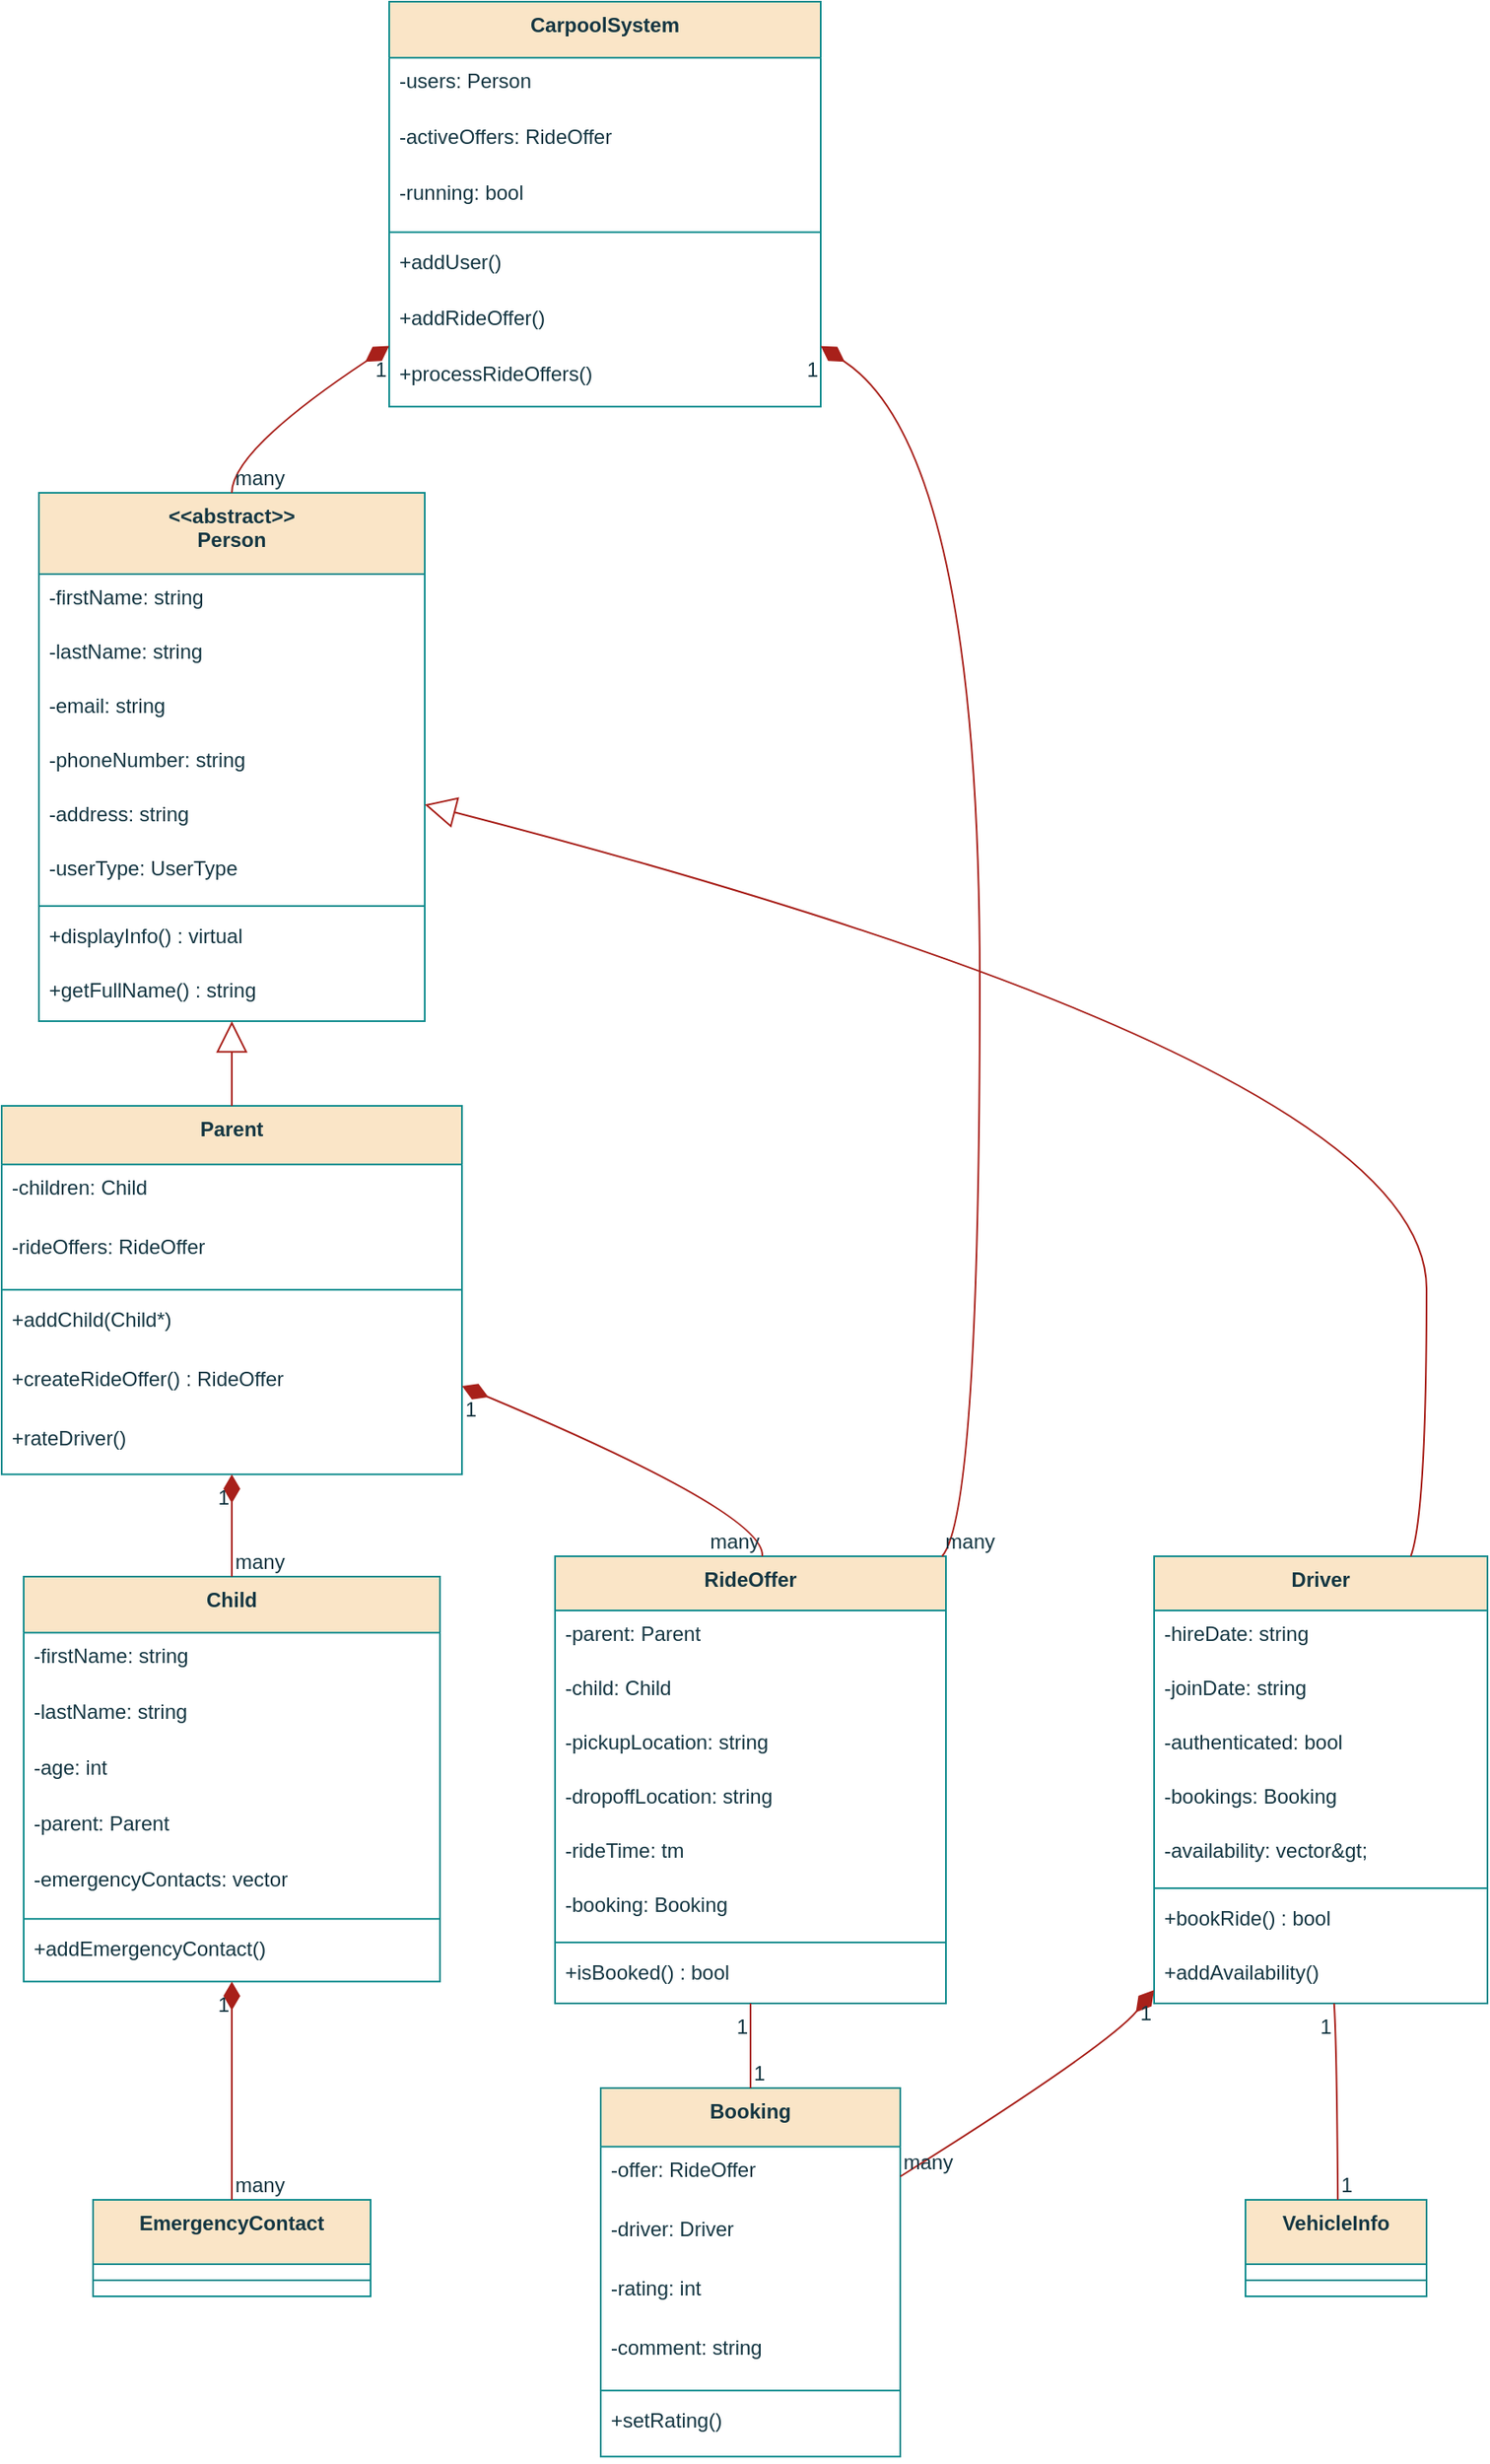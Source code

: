 <mxfile version="27.0.8">
  <diagram name="Page-1" id="-2Xaj1xezBf_usMO_pPn">
    <mxGraphModel dx="4168" dy="2432" grid="1" gridSize="10" guides="1" tooltips="1" connect="1" arrows="1" fold="1" page="1" pageScale="1" pageWidth="850" pageHeight="1100" math="0" shadow="0">
      <root>
        <mxCell id="0" />
        <mxCell id="1" parent="0" />
        <mxCell id="l49nfDTgq1CVATP30IWU-1" value="&lt;&lt;abstract&gt;&gt;&#xa;Person" style="swimlane;fontStyle=1;align=center;verticalAlign=top;childLayout=stackLayout;horizontal=1;startSize=48;horizontalStack=0;resizeParent=1;resizeParentMax=0;resizeLast=0;collapsible=0;marginBottom=0;labelBackgroundColor=none;fillColor=#FAE5C7;strokeColor=#0F8B8D;fontColor=#143642;" vertex="1" parent="1">
          <mxGeometry x="42" y="310" width="228" height="312" as="geometry" />
        </mxCell>
        <mxCell id="l49nfDTgq1CVATP30IWU-2" value="-firstName: string" style="text;strokeColor=none;fillColor=none;align=left;verticalAlign=top;spacingLeft=4;spacingRight=4;overflow=hidden;rotatable=0;points=[[0,0.5],[1,0.5]];portConstraint=eastwest;labelBackgroundColor=none;fontColor=#143642;" vertex="1" parent="l49nfDTgq1CVATP30IWU-1">
          <mxGeometry y="48" width="228" height="32" as="geometry" />
        </mxCell>
        <mxCell id="l49nfDTgq1CVATP30IWU-3" value="-lastName: string" style="text;strokeColor=none;fillColor=none;align=left;verticalAlign=top;spacingLeft=4;spacingRight=4;overflow=hidden;rotatable=0;points=[[0,0.5],[1,0.5]];portConstraint=eastwest;labelBackgroundColor=none;fontColor=#143642;" vertex="1" parent="l49nfDTgq1CVATP30IWU-1">
          <mxGeometry y="80" width="228" height="32" as="geometry" />
        </mxCell>
        <mxCell id="l49nfDTgq1CVATP30IWU-4" value="-email: string" style="text;strokeColor=none;fillColor=none;align=left;verticalAlign=top;spacingLeft=4;spacingRight=4;overflow=hidden;rotatable=0;points=[[0,0.5],[1,0.5]];portConstraint=eastwest;labelBackgroundColor=none;fontColor=#143642;" vertex="1" parent="l49nfDTgq1CVATP30IWU-1">
          <mxGeometry y="112" width="228" height="32" as="geometry" />
        </mxCell>
        <mxCell id="l49nfDTgq1CVATP30IWU-5" value="-phoneNumber: string" style="text;strokeColor=none;fillColor=none;align=left;verticalAlign=top;spacingLeft=4;spacingRight=4;overflow=hidden;rotatable=0;points=[[0,0.5],[1,0.5]];portConstraint=eastwest;labelBackgroundColor=none;fontColor=#143642;" vertex="1" parent="l49nfDTgq1CVATP30IWU-1">
          <mxGeometry y="144" width="228" height="32" as="geometry" />
        </mxCell>
        <mxCell id="l49nfDTgq1CVATP30IWU-6" value="-address: string" style="text;strokeColor=none;fillColor=none;align=left;verticalAlign=top;spacingLeft=4;spacingRight=4;overflow=hidden;rotatable=0;points=[[0,0.5],[1,0.5]];portConstraint=eastwest;labelBackgroundColor=none;fontColor=#143642;" vertex="1" parent="l49nfDTgq1CVATP30IWU-1">
          <mxGeometry y="176" width="228" height="32" as="geometry" />
        </mxCell>
        <mxCell id="l49nfDTgq1CVATP30IWU-7" value="-userType: UserType" style="text;strokeColor=none;fillColor=none;align=left;verticalAlign=top;spacingLeft=4;spacingRight=4;overflow=hidden;rotatable=0;points=[[0,0.5],[1,0.5]];portConstraint=eastwest;labelBackgroundColor=none;fontColor=#143642;" vertex="1" parent="l49nfDTgq1CVATP30IWU-1">
          <mxGeometry y="208" width="228" height="32" as="geometry" />
        </mxCell>
        <mxCell id="l49nfDTgq1CVATP30IWU-8" style="line;strokeWidth=1;fillColor=none;align=left;verticalAlign=middle;spacingTop=-1;spacingLeft=3;spacingRight=3;rotatable=0;labelPosition=right;points=[];portConstraint=eastwest;strokeColor=#0F8B8D;labelBackgroundColor=none;fontColor=#143642;" vertex="1" parent="l49nfDTgq1CVATP30IWU-1">
          <mxGeometry y="240" width="228" height="8" as="geometry" />
        </mxCell>
        <mxCell id="l49nfDTgq1CVATP30IWU-9" value="+displayInfo() : virtual" style="text;strokeColor=none;fillColor=none;align=left;verticalAlign=top;spacingLeft=4;spacingRight=4;overflow=hidden;rotatable=0;points=[[0,0.5],[1,0.5]];portConstraint=eastwest;labelBackgroundColor=none;fontColor=#143642;" vertex="1" parent="l49nfDTgq1CVATP30IWU-1">
          <mxGeometry y="248" width="228" height="32" as="geometry" />
        </mxCell>
        <mxCell id="l49nfDTgq1CVATP30IWU-10" value="+getFullName() : string" style="text;strokeColor=none;fillColor=none;align=left;verticalAlign=top;spacingLeft=4;spacingRight=4;overflow=hidden;rotatable=0;points=[[0,0.5],[1,0.5]];portConstraint=eastwest;labelBackgroundColor=none;fontColor=#143642;" vertex="1" parent="l49nfDTgq1CVATP30IWU-1">
          <mxGeometry y="280" width="228" height="32" as="geometry" />
        </mxCell>
        <mxCell id="l49nfDTgq1CVATP30IWU-11" value="Parent" style="swimlane;fontStyle=1;align=center;verticalAlign=top;childLayout=stackLayout;horizontal=1;startSize=34.667;horizontalStack=0;resizeParent=1;resizeParentMax=0;resizeLast=0;collapsible=0;marginBottom=0;labelBackgroundColor=none;fillColor=#FAE5C7;strokeColor=#0F8B8D;fontColor=#143642;" vertex="1" parent="1">
          <mxGeometry x="20" y="672" width="272" height="217.667" as="geometry" />
        </mxCell>
        <mxCell id="l49nfDTgq1CVATP30IWU-12" value="-children: Child" style="text;strokeColor=none;fillColor=none;align=left;verticalAlign=top;spacingLeft=4;spacingRight=4;overflow=hidden;rotatable=0;points=[[0,0.5],[1,0.5]];portConstraint=eastwest;labelBackgroundColor=none;fontColor=#143642;" vertex="1" parent="l49nfDTgq1CVATP30IWU-11">
          <mxGeometry y="34.667" width="272" height="35" as="geometry" />
        </mxCell>
        <mxCell id="l49nfDTgq1CVATP30IWU-13" value="-rideOffers: RideOffer" style="text;strokeColor=none;fillColor=none;align=left;verticalAlign=top;spacingLeft=4;spacingRight=4;overflow=hidden;rotatable=0;points=[[0,0.5],[1,0.5]];portConstraint=eastwest;labelBackgroundColor=none;fontColor=#143642;" vertex="1" parent="l49nfDTgq1CVATP30IWU-11">
          <mxGeometry y="69.667" width="272" height="35" as="geometry" />
        </mxCell>
        <mxCell id="l49nfDTgq1CVATP30IWU-14" style="line;strokeWidth=1;fillColor=none;align=left;verticalAlign=middle;spacingTop=-1;spacingLeft=3;spacingRight=3;rotatable=0;labelPosition=right;points=[];portConstraint=eastwest;strokeColor=#0F8B8D;labelBackgroundColor=none;fontColor=#143642;" vertex="1" parent="l49nfDTgq1CVATP30IWU-11">
          <mxGeometry y="104.667" width="272" height="8" as="geometry" />
        </mxCell>
        <mxCell id="l49nfDTgq1CVATP30IWU-15" value="+addChild(Child*)" style="text;strokeColor=none;fillColor=none;align=left;verticalAlign=top;spacingLeft=4;spacingRight=4;overflow=hidden;rotatable=0;points=[[0,0.5],[1,0.5]];portConstraint=eastwest;labelBackgroundColor=none;fontColor=#143642;" vertex="1" parent="l49nfDTgq1CVATP30IWU-11">
          <mxGeometry y="112.667" width="272" height="35" as="geometry" />
        </mxCell>
        <mxCell id="l49nfDTgq1CVATP30IWU-16" value="+createRideOffer() : RideOffer" style="text;strokeColor=none;fillColor=none;align=left;verticalAlign=top;spacingLeft=4;spacingRight=4;overflow=hidden;rotatable=0;points=[[0,0.5],[1,0.5]];portConstraint=eastwest;labelBackgroundColor=none;fontColor=#143642;" vertex="1" parent="l49nfDTgq1CVATP30IWU-11">
          <mxGeometry y="147.667" width="272" height="35" as="geometry" />
        </mxCell>
        <mxCell id="l49nfDTgq1CVATP30IWU-17" value="+rateDriver()" style="text;strokeColor=none;fillColor=none;align=left;verticalAlign=top;spacingLeft=4;spacingRight=4;overflow=hidden;rotatable=0;points=[[0,0.5],[1,0.5]];portConstraint=eastwest;labelBackgroundColor=none;fontColor=#143642;" vertex="1" parent="l49nfDTgq1CVATP30IWU-11">
          <mxGeometry y="182.667" width="272" height="35" as="geometry" />
        </mxCell>
        <mxCell id="l49nfDTgq1CVATP30IWU-18" value="Driver" style="swimlane;fontStyle=1;align=center;verticalAlign=top;childLayout=stackLayout;horizontal=1;startSize=32;horizontalStack=0;resizeParent=1;resizeParentMax=0;resizeLast=0;collapsible=0;marginBottom=0;labelBackgroundColor=none;fillColor=#FAE5C7;strokeColor=#0F8B8D;fontColor=#143642;" vertex="1" parent="1">
          <mxGeometry x="701" y="938" width="197" height="264" as="geometry" />
        </mxCell>
        <mxCell id="l49nfDTgq1CVATP30IWU-19" value="-hireDate: string" style="text;strokeColor=none;fillColor=none;align=left;verticalAlign=top;spacingLeft=4;spacingRight=4;overflow=hidden;rotatable=0;points=[[0,0.5],[1,0.5]];portConstraint=eastwest;labelBackgroundColor=none;fontColor=#143642;" vertex="1" parent="l49nfDTgq1CVATP30IWU-18">
          <mxGeometry y="32" width="197" height="32" as="geometry" />
        </mxCell>
        <mxCell id="l49nfDTgq1CVATP30IWU-20" value="-joinDate: string" style="text;strokeColor=none;fillColor=none;align=left;verticalAlign=top;spacingLeft=4;spacingRight=4;overflow=hidden;rotatable=0;points=[[0,0.5],[1,0.5]];portConstraint=eastwest;labelBackgroundColor=none;fontColor=#143642;" vertex="1" parent="l49nfDTgq1CVATP30IWU-18">
          <mxGeometry y="64" width="197" height="32" as="geometry" />
        </mxCell>
        <mxCell id="l49nfDTgq1CVATP30IWU-21" value="-authenticated: bool" style="text;strokeColor=none;fillColor=none;align=left;verticalAlign=top;spacingLeft=4;spacingRight=4;overflow=hidden;rotatable=0;points=[[0,0.5],[1,0.5]];portConstraint=eastwest;labelBackgroundColor=none;fontColor=#143642;" vertex="1" parent="l49nfDTgq1CVATP30IWU-18">
          <mxGeometry y="96" width="197" height="32" as="geometry" />
        </mxCell>
        <mxCell id="l49nfDTgq1CVATP30IWU-22" value="-bookings: Booking" style="text;strokeColor=none;fillColor=none;align=left;verticalAlign=top;spacingLeft=4;spacingRight=4;overflow=hidden;rotatable=0;points=[[0,0.5],[1,0.5]];portConstraint=eastwest;labelBackgroundColor=none;fontColor=#143642;" vertex="1" parent="l49nfDTgq1CVATP30IWU-18">
          <mxGeometry y="128" width="197" height="32" as="geometry" />
        </mxCell>
        <mxCell id="l49nfDTgq1CVATP30IWU-23" value="-availability: vector&amp;gt;" style="text;strokeColor=none;fillColor=none;align=left;verticalAlign=top;spacingLeft=4;spacingRight=4;overflow=hidden;rotatable=0;points=[[0,0.5],[1,0.5]];portConstraint=eastwest;labelBackgroundColor=none;fontColor=#143642;" vertex="1" parent="l49nfDTgq1CVATP30IWU-18">
          <mxGeometry y="160" width="197" height="32" as="geometry" />
        </mxCell>
        <mxCell id="l49nfDTgq1CVATP30IWU-24" style="line;strokeWidth=1;fillColor=none;align=left;verticalAlign=middle;spacingTop=-1;spacingLeft=3;spacingRight=3;rotatable=0;labelPosition=right;points=[];portConstraint=eastwest;strokeColor=#0F8B8D;labelBackgroundColor=none;fontColor=#143642;" vertex="1" parent="l49nfDTgq1CVATP30IWU-18">
          <mxGeometry y="192" width="197" height="8" as="geometry" />
        </mxCell>
        <mxCell id="l49nfDTgq1CVATP30IWU-25" value="+bookRide() : bool" style="text;strokeColor=none;fillColor=none;align=left;verticalAlign=top;spacingLeft=4;spacingRight=4;overflow=hidden;rotatable=0;points=[[0,0.5],[1,0.5]];portConstraint=eastwest;labelBackgroundColor=none;fontColor=#143642;" vertex="1" parent="l49nfDTgq1CVATP30IWU-18">
          <mxGeometry y="200" width="197" height="32" as="geometry" />
        </mxCell>
        <mxCell id="l49nfDTgq1CVATP30IWU-26" value="+addAvailability()" style="text;strokeColor=none;fillColor=none;align=left;verticalAlign=top;spacingLeft=4;spacingRight=4;overflow=hidden;rotatable=0;points=[[0,0.5],[1,0.5]];portConstraint=eastwest;labelBackgroundColor=none;fontColor=#143642;" vertex="1" parent="l49nfDTgq1CVATP30IWU-18">
          <mxGeometry y="232" width="197" height="32" as="geometry" />
        </mxCell>
        <mxCell id="l49nfDTgq1CVATP30IWU-27" value="Child" style="swimlane;fontStyle=1;align=center;verticalAlign=top;childLayout=stackLayout;horizontal=1;startSize=33.143;horizontalStack=0;resizeParent=1;resizeParentMax=0;resizeLast=0;collapsible=0;marginBottom=0;labelBackgroundColor=none;fillColor=#FAE5C7;strokeColor=#0F8B8D;fontColor=#143642;" vertex="1" parent="1">
          <mxGeometry x="33" y="950" width="246" height="239.143" as="geometry" />
        </mxCell>
        <mxCell id="l49nfDTgq1CVATP30IWU-28" value="-firstName: string" style="text;strokeColor=none;fillColor=none;align=left;verticalAlign=top;spacingLeft=4;spacingRight=4;overflow=hidden;rotatable=0;points=[[0,0.5],[1,0.5]];portConstraint=eastwest;labelBackgroundColor=none;fontColor=#143642;" vertex="1" parent="l49nfDTgq1CVATP30IWU-27">
          <mxGeometry y="33.143" width="246" height="33" as="geometry" />
        </mxCell>
        <mxCell id="l49nfDTgq1CVATP30IWU-29" value="-lastName: string" style="text;strokeColor=none;fillColor=none;align=left;verticalAlign=top;spacingLeft=4;spacingRight=4;overflow=hidden;rotatable=0;points=[[0,0.5],[1,0.5]];portConstraint=eastwest;labelBackgroundColor=none;fontColor=#143642;" vertex="1" parent="l49nfDTgq1CVATP30IWU-27">
          <mxGeometry y="66.143" width="246" height="33" as="geometry" />
        </mxCell>
        <mxCell id="l49nfDTgq1CVATP30IWU-30" value="-age: int" style="text;strokeColor=none;fillColor=none;align=left;verticalAlign=top;spacingLeft=4;spacingRight=4;overflow=hidden;rotatable=0;points=[[0,0.5],[1,0.5]];portConstraint=eastwest;labelBackgroundColor=none;fontColor=#143642;" vertex="1" parent="l49nfDTgq1CVATP30IWU-27">
          <mxGeometry y="99.143" width="246" height="33" as="geometry" />
        </mxCell>
        <mxCell id="l49nfDTgq1CVATP30IWU-31" value="-parent: Parent" style="text;strokeColor=none;fillColor=none;align=left;verticalAlign=top;spacingLeft=4;spacingRight=4;overflow=hidden;rotatable=0;points=[[0,0.5],[1,0.5]];portConstraint=eastwest;labelBackgroundColor=none;fontColor=#143642;" vertex="1" parent="l49nfDTgq1CVATP30IWU-27">
          <mxGeometry y="132.143" width="246" height="33" as="geometry" />
        </mxCell>
        <mxCell id="l49nfDTgq1CVATP30IWU-32" value="-emergencyContacts: vector" style="text;strokeColor=none;fillColor=none;align=left;verticalAlign=top;spacingLeft=4;spacingRight=4;overflow=hidden;rotatable=0;points=[[0,0.5],[1,0.5]];portConstraint=eastwest;labelBackgroundColor=none;fontColor=#143642;" vertex="1" parent="l49nfDTgq1CVATP30IWU-27">
          <mxGeometry y="165.143" width="246" height="33" as="geometry" />
        </mxCell>
        <mxCell id="l49nfDTgq1CVATP30IWU-33" style="line;strokeWidth=1;fillColor=none;align=left;verticalAlign=middle;spacingTop=-1;spacingLeft=3;spacingRight=3;rotatable=0;labelPosition=right;points=[];portConstraint=eastwest;strokeColor=#0F8B8D;labelBackgroundColor=none;fontColor=#143642;" vertex="1" parent="l49nfDTgq1CVATP30IWU-27">
          <mxGeometry y="198.143" width="246" height="8" as="geometry" />
        </mxCell>
        <mxCell id="l49nfDTgq1CVATP30IWU-34" value="+addEmergencyContact()" style="text;strokeColor=none;fillColor=none;align=left;verticalAlign=top;spacingLeft=4;spacingRight=4;overflow=hidden;rotatable=0;points=[[0,0.5],[1,0.5]];portConstraint=eastwest;labelBackgroundColor=none;fontColor=#143642;" vertex="1" parent="l49nfDTgq1CVATP30IWU-27">
          <mxGeometry y="206.143" width="246" height="33" as="geometry" />
        </mxCell>
        <mxCell id="l49nfDTgq1CVATP30IWU-35" value="RideOffer" style="swimlane;fontStyle=1;align=center;verticalAlign=top;childLayout=stackLayout;horizontal=1;startSize=32;horizontalStack=0;resizeParent=1;resizeParentMax=0;resizeLast=0;collapsible=0;marginBottom=0;labelBackgroundColor=none;fillColor=#FAE5C7;strokeColor=#0F8B8D;fontColor=#143642;" vertex="1" parent="1">
          <mxGeometry x="347" y="938" width="231" height="264" as="geometry" />
        </mxCell>
        <mxCell id="l49nfDTgq1CVATP30IWU-36" value="-parent: Parent" style="text;strokeColor=none;fillColor=none;align=left;verticalAlign=top;spacingLeft=4;spacingRight=4;overflow=hidden;rotatable=0;points=[[0,0.5],[1,0.5]];portConstraint=eastwest;labelBackgroundColor=none;fontColor=#143642;" vertex="1" parent="l49nfDTgq1CVATP30IWU-35">
          <mxGeometry y="32" width="231" height="32" as="geometry" />
        </mxCell>
        <mxCell id="l49nfDTgq1CVATP30IWU-37" value="-child: Child" style="text;strokeColor=none;fillColor=none;align=left;verticalAlign=top;spacingLeft=4;spacingRight=4;overflow=hidden;rotatable=0;points=[[0,0.5],[1,0.5]];portConstraint=eastwest;labelBackgroundColor=none;fontColor=#143642;" vertex="1" parent="l49nfDTgq1CVATP30IWU-35">
          <mxGeometry y="64" width="231" height="32" as="geometry" />
        </mxCell>
        <mxCell id="l49nfDTgq1CVATP30IWU-38" value="-pickupLocation: string" style="text;strokeColor=none;fillColor=none;align=left;verticalAlign=top;spacingLeft=4;spacingRight=4;overflow=hidden;rotatable=0;points=[[0,0.5],[1,0.5]];portConstraint=eastwest;labelBackgroundColor=none;fontColor=#143642;" vertex="1" parent="l49nfDTgq1CVATP30IWU-35">
          <mxGeometry y="96" width="231" height="32" as="geometry" />
        </mxCell>
        <mxCell id="l49nfDTgq1CVATP30IWU-39" value="-dropoffLocation: string" style="text;strokeColor=none;fillColor=none;align=left;verticalAlign=top;spacingLeft=4;spacingRight=4;overflow=hidden;rotatable=0;points=[[0,0.5],[1,0.5]];portConstraint=eastwest;labelBackgroundColor=none;fontColor=#143642;" vertex="1" parent="l49nfDTgq1CVATP30IWU-35">
          <mxGeometry y="128" width="231" height="32" as="geometry" />
        </mxCell>
        <mxCell id="l49nfDTgq1CVATP30IWU-40" value="-rideTime: tm" style="text;strokeColor=none;fillColor=none;align=left;verticalAlign=top;spacingLeft=4;spacingRight=4;overflow=hidden;rotatable=0;points=[[0,0.5],[1,0.5]];portConstraint=eastwest;labelBackgroundColor=none;fontColor=#143642;" vertex="1" parent="l49nfDTgq1CVATP30IWU-35">
          <mxGeometry y="160" width="231" height="32" as="geometry" />
        </mxCell>
        <mxCell id="l49nfDTgq1CVATP30IWU-41" value="-booking: Booking" style="text;strokeColor=none;fillColor=none;align=left;verticalAlign=top;spacingLeft=4;spacingRight=4;overflow=hidden;rotatable=0;points=[[0,0.5],[1,0.5]];portConstraint=eastwest;labelBackgroundColor=none;fontColor=#143642;" vertex="1" parent="l49nfDTgq1CVATP30IWU-35">
          <mxGeometry y="192" width="231" height="32" as="geometry" />
        </mxCell>
        <mxCell id="l49nfDTgq1CVATP30IWU-42" style="line;strokeWidth=1;fillColor=none;align=left;verticalAlign=middle;spacingTop=-1;spacingLeft=3;spacingRight=3;rotatable=0;labelPosition=right;points=[];portConstraint=eastwest;strokeColor=#0F8B8D;labelBackgroundColor=none;fontColor=#143642;" vertex="1" parent="l49nfDTgq1CVATP30IWU-35">
          <mxGeometry y="224" width="231" height="8" as="geometry" />
        </mxCell>
        <mxCell id="l49nfDTgq1CVATP30IWU-43" value="+isBooked() : bool" style="text;strokeColor=none;fillColor=none;align=left;verticalAlign=top;spacingLeft=4;spacingRight=4;overflow=hidden;rotatable=0;points=[[0,0.5],[1,0.5]];portConstraint=eastwest;labelBackgroundColor=none;fontColor=#143642;" vertex="1" parent="l49nfDTgq1CVATP30IWU-35">
          <mxGeometry y="232" width="231" height="32" as="geometry" />
        </mxCell>
        <mxCell id="l49nfDTgq1CVATP30IWU-44" value="Booking" style="swimlane;fontStyle=1;align=center;verticalAlign=top;childLayout=stackLayout;horizontal=1;startSize=34.667;horizontalStack=0;resizeParent=1;resizeParentMax=0;resizeLast=0;collapsible=0;marginBottom=0;labelBackgroundColor=none;fillColor=#FAE5C7;strokeColor=#0F8B8D;fontColor=#143642;" vertex="1" parent="1">
          <mxGeometry x="374" y="1252" width="177" height="217.667" as="geometry" />
        </mxCell>
        <mxCell id="l49nfDTgq1CVATP30IWU-45" value="-offer: RideOffer" style="text;strokeColor=none;fillColor=none;align=left;verticalAlign=top;spacingLeft=4;spacingRight=4;overflow=hidden;rotatable=0;points=[[0,0.5],[1,0.5]];portConstraint=eastwest;labelBackgroundColor=none;fontColor=#143642;" vertex="1" parent="l49nfDTgq1CVATP30IWU-44">
          <mxGeometry y="34.667" width="177" height="35" as="geometry" />
        </mxCell>
        <mxCell id="l49nfDTgq1CVATP30IWU-46" value="-driver: Driver" style="text;strokeColor=none;fillColor=none;align=left;verticalAlign=top;spacingLeft=4;spacingRight=4;overflow=hidden;rotatable=0;points=[[0,0.5],[1,0.5]];portConstraint=eastwest;labelBackgroundColor=none;fontColor=#143642;" vertex="1" parent="l49nfDTgq1CVATP30IWU-44">
          <mxGeometry y="69.667" width="177" height="35" as="geometry" />
        </mxCell>
        <mxCell id="l49nfDTgq1CVATP30IWU-47" value="-rating: int" style="text;strokeColor=none;fillColor=none;align=left;verticalAlign=top;spacingLeft=4;spacingRight=4;overflow=hidden;rotatable=0;points=[[0,0.5],[1,0.5]];portConstraint=eastwest;labelBackgroundColor=none;fontColor=#143642;" vertex="1" parent="l49nfDTgq1CVATP30IWU-44">
          <mxGeometry y="104.667" width="177" height="35" as="geometry" />
        </mxCell>
        <mxCell id="l49nfDTgq1CVATP30IWU-48" value="-comment: string" style="text;strokeColor=none;fillColor=none;align=left;verticalAlign=top;spacingLeft=4;spacingRight=4;overflow=hidden;rotatable=0;points=[[0,0.5],[1,0.5]];portConstraint=eastwest;labelBackgroundColor=none;fontColor=#143642;" vertex="1" parent="l49nfDTgq1CVATP30IWU-44">
          <mxGeometry y="139.667" width="177" height="35" as="geometry" />
        </mxCell>
        <mxCell id="l49nfDTgq1CVATP30IWU-49" style="line;strokeWidth=1;fillColor=none;align=left;verticalAlign=middle;spacingTop=-1;spacingLeft=3;spacingRight=3;rotatable=0;labelPosition=right;points=[];portConstraint=eastwest;strokeColor=#0F8B8D;labelBackgroundColor=none;fontColor=#143642;" vertex="1" parent="l49nfDTgq1CVATP30IWU-44">
          <mxGeometry y="174.667" width="177" height="8" as="geometry" />
        </mxCell>
        <mxCell id="l49nfDTgq1CVATP30IWU-50" value="+setRating()" style="text;strokeColor=none;fillColor=none;align=left;verticalAlign=top;spacingLeft=4;spacingRight=4;overflow=hidden;rotatable=0;points=[[0,0.5],[1,0.5]];portConstraint=eastwest;labelBackgroundColor=none;fontColor=#143642;" vertex="1" parent="l49nfDTgq1CVATP30IWU-44">
          <mxGeometry y="182.667" width="177" height="35" as="geometry" />
        </mxCell>
        <mxCell id="l49nfDTgq1CVATP30IWU-51" value="CarpoolSystem" style="swimlane;fontStyle=1;align=center;verticalAlign=top;childLayout=stackLayout;horizontal=1;startSize=33.143;horizontalStack=0;resizeParent=1;resizeParentMax=0;resizeLast=0;collapsible=0;marginBottom=0;labelBackgroundColor=none;fillColor=#FAE5C7;strokeColor=#0F8B8D;fontColor=#143642;" vertex="1" parent="1">
          <mxGeometry x="249" y="20" width="255" height="239.143" as="geometry" />
        </mxCell>
        <mxCell id="l49nfDTgq1CVATP30IWU-52" value="-users: Person" style="text;strokeColor=none;fillColor=none;align=left;verticalAlign=top;spacingLeft=4;spacingRight=4;overflow=hidden;rotatable=0;points=[[0,0.5],[1,0.5]];portConstraint=eastwest;labelBackgroundColor=none;fontColor=#143642;" vertex="1" parent="l49nfDTgq1CVATP30IWU-51">
          <mxGeometry y="33.143" width="255" height="33" as="geometry" />
        </mxCell>
        <mxCell id="l49nfDTgq1CVATP30IWU-53" value="-activeOffers: RideOffer" style="text;strokeColor=none;fillColor=none;align=left;verticalAlign=top;spacingLeft=4;spacingRight=4;overflow=hidden;rotatable=0;points=[[0,0.5],[1,0.5]];portConstraint=eastwest;labelBackgroundColor=none;fontColor=#143642;" vertex="1" parent="l49nfDTgq1CVATP30IWU-51">
          <mxGeometry y="66.143" width="255" height="33" as="geometry" />
        </mxCell>
        <mxCell id="l49nfDTgq1CVATP30IWU-54" value="-running: bool" style="text;strokeColor=none;fillColor=none;align=left;verticalAlign=top;spacingLeft=4;spacingRight=4;overflow=hidden;rotatable=0;points=[[0,0.5],[1,0.5]];portConstraint=eastwest;labelBackgroundColor=none;fontColor=#143642;" vertex="1" parent="l49nfDTgq1CVATP30IWU-51">
          <mxGeometry y="99.143" width="255" height="33" as="geometry" />
        </mxCell>
        <mxCell id="l49nfDTgq1CVATP30IWU-55" style="line;strokeWidth=1;fillColor=none;align=left;verticalAlign=middle;spacingTop=-1;spacingLeft=3;spacingRight=3;rotatable=0;labelPosition=right;points=[];portConstraint=eastwest;strokeColor=#0F8B8D;labelBackgroundColor=none;fontColor=#143642;" vertex="1" parent="l49nfDTgq1CVATP30IWU-51">
          <mxGeometry y="132.143" width="255" height="8" as="geometry" />
        </mxCell>
        <mxCell id="l49nfDTgq1CVATP30IWU-56" value="+addUser()" style="text;strokeColor=none;fillColor=none;align=left;verticalAlign=top;spacingLeft=4;spacingRight=4;overflow=hidden;rotatable=0;points=[[0,0.5],[1,0.5]];portConstraint=eastwest;labelBackgroundColor=none;fontColor=#143642;" vertex="1" parent="l49nfDTgq1CVATP30IWU-51">
          <mxGeometry y="140.143" width="255" height="33" as="geometry" />
        </mxCell>
        <mxCell id="l49nfDTgq1CVATP30IWU-57" value="+addRideOffer()" style="text;strokeColor=none;fillColor=none;align=left;verticalAlign=top;spacingLeft=4;spacingRight=4;overflow=hidden;rotatable=0;points=[[0,0.5],[1,0.5]];portConstraint=eastwest;labelBackgroundColor=none;fontColor=#143642;" vertex="1" parent="l49nfDTgq1CVATP30IWU-51">
          <mxGeometry y="173.143" width="255" height="33" as="geometry" />
        </mxCell>
        <mxCell id="l49nfDTgq1CVATP30IWU-58" value="+processRideOffers()" style="text;strokeColor=none;fillColor=none;align=left;verticalAlign=top;spacingLeft=4;spacingRight=4;overflow=hidden;rotatable=0;points=[[0,0.5],[1,0.5]];portConstraint=eastwest;labelBackgroundColor=none;fontColor=#143642;" vertex="1" parent="l49nfDTgq1CVATP30IWU-51">
          <mxGeometry y="206.143" width="255" height="33" as="geometry" />
        </mxCell>
        <mxCell id="l49nfDTgq1CVATP30IWU-59" value="VehicleInfo" style="swimlane;fontStyle=1;align=center;verticalAlign=top;childLayout=stackLayout;horizontal=1;startSize=38;horizontalStack=0;resizeParent=1;resizeParentMax=0;resizeLast=0;collapsible=0;marginBottom=0;labelBackgroundColor=none;fillColor=#FAE5C7;strokeColor=#0F8B8D;fontColor=#143642;" vertex="1" parent="1">
          <mxGeometry x="755" y="1318" width="107" height="57" as="geometry" />
        </mxCell>
        <mxCell id="l49nfDTgq1CVATP30IWU-60" style="line;strokeWidth=1;fillColor=none;align=left;verticalAlign=middle;spacingTop=-1;spacingLeft=3;spacingRight=3;rotatable=0;labelPosition=right;points=[];portConstraint=eastwest;strokeColor=#0F8B8D;labelBackgroundColor=none;fontColor=#143642;" vertex="1" parent="l49nfDTgq1CVATP30IWU-59">
          <mxGeometry y="38" width="107" height="19" as="geometry" />
        </mxCell>
        <mxCell id="l49nfDTgq1CVATP30IWU-61" value="EmergencyContact" style="swimlane;fontStyle=1;align=center;verticalAlign=top;childLayout=stackLayout;horizontal=1;startSize=38;horizontalStack=0;resizeParent=1;resizeParentMax=0;resizeLast=0;collapsible=0;marginBottom=0;labelBackgroundColor=none;fillColor=#FAE5C7;strokeColor=#0F8B8D;fontColor=#143642;" vertex="1" parent="1">
          <mxGeometry x="74" y="1318" width="164" height="57" as="geometry" />
        </mxCell>
        <mxCell id="l49nfDTgq1CVATP30IWU-62" style="line;strokeWidth=1;fillColor=none;align=left;verticalAlign=middle;spacingTop=-1;spacingLeft=3;spacingRight=3;rotatable=0;labelPosition=right;points=[];portConstraint=eastwest;strokeColor=#0F8B8D;labelBackgroundColor=none;fontColor=#143642;" vertex="1" parent="l49nfDTgq1CVATP30IWU-61">
          <mxGeometry y="38" width="164" height="19" as="geometry" />
        </mxCell>
        <mxCell id="l49nfDTgq1CVATP30IWU-67" value="" style="curved=1;startArrow=block;startSize=16;startFill=0;endArrow=none;exitX=0.5;exitY=1;entryX=0.5;entryY=0;rounded=0;labelBackgroundColor=none;strokeColor=#A8201A;fontColor=default;" edge="1" parent="1" source="l49nfDTgq1CVATP30IWU-1" target="l49nfDTgq1CVATP30IWU-11">
          <mxGeometry relative="1" as="geometry">
            <Array as="points" />
          </mxGeometry>
        </mxCell>
        <mxCell id="l49nfDTgq1CVATP30IWU-68" value="" style="curved=1;startArrow=block;startSize=16;startFill=0;endArrow=none;exitX=1;exitY=0.59;entryX=0.77;entryY=0;rounded=0;labelBackgroundColor=none;strokeColor=#A8201A;fontColor=default;" edge="1" parent="1" source="l49nfDTgq1CVATP30IWU-1" target="l49nfDTgq1CVATP30IWU-18">
          <mxGeometry relative="1" as="geometry">
            <Array as="points">
              <mxPoint x="862" y="647" />
              <mxPoint x="862" y="913" />
            </Array>
          </mxGeometry>
        </mxCell>
        <mxCell id="l49nfDTgq1CVATP30IWU-69" value="" style="curved=1;startArrow=diamondThin;startSize=14;startFill=1;endArrow=none;exitX=0.5;exitY=1;entryX=0.5;entryY=0;rounded=0;labelBackgroundColor=none;strokeColor=#A8201A;fontColor=default;" edge="1" parent="1" source="l49nfDTgq1CVATP30IWU-11" target="l49nfDTgq1CVATP30IWU-27">
          <mxGeometry relative="1" as="geometry">
            <Array as="points">
              <mxPoint x="156" y="913" />
            </Array>
          </mxGeometry>
        </mxCell>
        <mxCell id="l49nfDTgq1CVATP30IWU-70" value="1" style="edgeLabel;resizable=0;labelBackgroundColor=none;fontSize=12;align=right;verticalAlign=top;fontColor=#143642;" vertex="1" parent="l49nfDTgq1CVATP30IWU-69">
          <mxGeometry x="-1" relative="1" as="geometry" />
        </mxCell>
        <mxCell id="l49nfDTgq1CVATP30IWU-71" value="many" style="edgeLabel;resizable=0;labelBackgroundColor=none;fontSize=12;align=left;verticalAlign=bottom;fontColor=#143642;" vertex="1" parent="l49nfDTgq1CVATP30IWU-69">
          <mxGeometry x="1" relative="1" as="geometry" />
        </mxCell>
        <mxCell id="l49nfDTgq1CVATP30IWU-72" value="" style="curved=1;startArrow=diamondThin;startSize=14;startFill=1;endArrow=none;exitX=1;exitY=0.76;entryX=0.53;entryY=0;rounded=0;labelBackgroundColor=none;strokeColor=#A8201A;fontColor=default;" edge="1" parent="1" source="l49nfDTgq1CVATP30IWU-11" target="l49nfDTgq1CVATP30IWU-35">
          <mxGeometry relative="1" as="geometry">
            <Array as="points">
              <mxPoint x="472" y="913" />
            </Array>
          </mxGeometry>
        </mxCell>
        <mxCell id="l49nfDTgq1CVATP30IWU-73" value="1" style="edgeLabel;resizable=0;labelBackgroundColor=none;fontSize=12;align=left;verticalAlign=top;fontColor=#143642;" vertex="1" parent="l49nfDTgq1CVATP30IWU-72">
          <mxGeometry x="-1" relative="1" as="geometry" />
        </mxCell>
        <mxCell id="l49nfDTgq1CVATP30IWU-74" value="many" style="edgeLabel;resizable=0;labelBackgroundColor=none;fontSize=12;align=right;verticalAlign=bottom;fontColor=#143642;" vertex="1" parent="l49nfDTgq1CVATP30IWU-72">
          <mxGeometry x="1" relative="1" as="geometry" />
        </mxCell>
        <mxCell id="l49nfDTgq1CVATP30IWU-75" value="" style="curved=1;startArrow=none;endArrow=none;exitX=0.5;exitY=1;entryX=0.5;entryY=0;rounded=0;labelBackgroundColor=none;strokeColor=#A8201A;fontColor=default;" edge="1" parent="1" source="l49nfDTgq1CVATP30IWU-35" target="l49nfDTgq1CVATP30IWU-44">
          <mxGeometry relative="1" as="geometry">
            <Array as="points" />
          </mxGeometry>
        </mxCell>
        <mxCell id="l49nfDTgq1CVATP30IWU-76" value="1" style="edgeLabel;resizable=0;labelBackgroundColor=none;fontSize=12;align=right;verticalAlign=top;fontColor=#143642;" vertex="1" parent="l49nfDTgq1CVATP30IWU-75">
          <mxGeometry x="-1" relative="1" as="geometry" />
        </mxCell>
        <mxCell id="l49nfDTgq1CVATP30IWU-77" value="1" style="edgeLabel;resizable=0;labelBackgroundColor=none;fontSize=12;align=left;verticalAlign=bottom;fontColor=#143642;" vertex="1" parent="l49nfDTgq1CVATP30IWU-75">
          <mxGeometry x="1" relative="1" as="geometry" />
        </mxCell>
        <mxCell id="l49nfDTgq1CVATP30IWU-78" value="" style="curved=1;startArrow=diamondThin;startSize=14;startFill=1;endArrow=none;exitX=0;exitY=0.97;entryX=1;entryY=0.24;rounded=0;labelBackgroundColor=none;strokeColor=#A8201A;fontColor=default;" edge="1" parent="1" source="l49nfDTgq1CVATP30IWU-18" target="l49nfDTgq1CVATP30IWU-44">
          <mxGeometry relative="1" as="geometry">
            <Array as="points">
              <mxPoint x="674" y="1227" />
            </Array>
          </mxGeometry>
        </mxCell>
        <mxCell id="l49nfDTgq1CVATP30IWU-79" value="1" style="edgeLabel;resizable=0;labelBackgroundColor=none;fontSize=12;align=right;verticalAlign=top;fontColor=#143642;" vertex="1" parent="l49nfDTgq1CVATP30IWU-78">
          <mxGeometry x="-1" relative="1" as="geometry" />
        </mxCell>
        <mxCell id="l49nfDTgq1CVATP30IWU-80" value="many" style="edgeLabel;resizable=0;labelBackgroundColor=none;fontSize=12;align=left;verticalAlign=bottom;fontColor=#143642;" vertex="1" parent="l49nfDTgq1CVATP30IWU-78">
          <mxGeometry x="1" relative="1" as="geometry" />
        </mxCell>
        <mxCell id="l49nfDTgq1CVATP30IWU-81" value="" style="curved=1;startArrow=none;endArrow=none;exitX=0.54;exitY=1;entryX=0.51;entryY=0;rounded=0;labelBackgroundColor=none;strokeColor=#A8201A;fontColor=default;" edge="1" parent="1" source="l49nfDTgq1CVATP30IWU-18" target="l49nfDTgq1CVATP30IWU-59">
          <mxGeometry relative="1" as="geometry">
            <Array as="points">
              <mxPoint x="809" y="1227" />
            </Array>
          </mxGeometry>
        </mxCell>
        <mxCell id="l49nfDTgq1CVATP30IWU-82" value="1" style="edgeLabel;resizable=0;labelBackgroundColor=none;fontSize=12;align=right;verticalAlign=top;fontColor=#143642;" vertex="1" parent="l49nfDTgq1CVATP30IWU-81">
          <mxGeometry x="-1" relative="1" as="geometry" />
        </mxCell>
        <mxCell id="l49nfDTgq1CVATP30IWU-83" value="1" style="edgeLabel;resizable=0;labelBackgroundColor=none;fontSize=12;align=left;verticalAlign=bottom;fontColor=#143642;" vertex="1" parent="l49nfDTgq1CVATP30IWU-81">
          <mxGeometry x="1" relative="1" as="geometry" />
        </mxCell>
        <mxCell id="l49nfDTgq1CVATP30IWU-84" value="" style="curved=1;startArrow=diamondThin;startSize=14;startFill=1;endArrow=none;exitX=0.5;exitY=1;entryX=0.5;entryY=0;rounded=0;labelBackgroundColor=none;strokeColor=#A8201A;fontColor=default;" edge="1" parent="1" source="l49nfDTgq1CVATP30IWU-27" target="l49nfDTgq1CVATP30IWU-61">
          <mxGeometry relative="1" as="geometry">
            <Array as="points" />
          </mxGeometry>
        </mxCell>
        <mxCell id="l49nfDTgq1CVATP30IWU-85" value="1" style="edgeLabel;resizable=0;labelBackgroundColor=none;fontSize=12;align=right;verticalAlign=top;fontColor=#143642;" vertex="1" parent="l49nfDTgq1CVATP30IWU-84">
          <mxGeometry x="-1" relative="1" as="geometry" />
        </mxCell>
        <mxCell id="l49nfDTgq1CVATP30IWU-86" value="many" style="edgeLabel;resizable=0;labelBackgroundColor=none;fontSize=12;align=left;verticalAlign=bottom;fontColor=#143642;" vertex="1" parent="l49nfDTgq1CVATP30IWU-84">
          <mxGeometry x="1" relative="1" as="geometry" />
        </mxCell>
        <mxCell id="l49nfDTgq1CVATP30IWU-87" value="" style="curved=1;startArrow=diamondThin;startSize=14;startFill=1;endArrow=none;exitX=0;exitY=0.85;entryX=0.5;entryY=0;rounded=0;labelBackgroundColor=none;strokeColor=#A8201A;fontColor=default;" edge="1" parent="1" source="l49nfDTgq1CVATP30IWU-51" target="l49nfDTgq1CVATP30IWU-1">
          <mxGeometry relative="1" as="geometry">
            <Array as="points">
              <mxPoint x="156" y="285" />
            </Array>
          </mxGeometry>
        </mxCell>
        <mxCell id="l49nfDTgq1CVATP30IWU-88" value="1" style="edgeLabel;resizable=0;labelBackgroundColor=none;fontSize=12;align=right;verticalAlign=top;fontColor=#143642;" vertex="1" parent="l49nfDTgq1CVATP30IWU-87">
          <mxGeometry x="-1" relative="1" as="geometry" />
        </mxCell>
        <mxCell id="l49nfDTgq1CVATP30IWU-89" value="many" style="edgeLabel;resizable=0;labelBackgroundColor=none;fontSize=12;align=left;verticalAlign=bottom;fontColor=#143642;" vertex="1" parent="l49nfDTgq1CVATP30IWU-87">
          <mxGeometry x="1" relative="1" as="geometry" />
        </mxCell>
        <mxCell id="l49nfDTgq1CVATP30IWU-90" value="" style="curved=1;startArrow=diamondThin;startSize=14;startFill=1;endArrow=none;exitX=1;exitY=0.85;entryX=0.99;entryY=0;rounded=0;labelBackgroundColor=none;strokeColor=#A8201A;fontColor=default;" edge="1" parent="1" source="l49nfDTgq1CVATP30IWU-51" target="l49nfDTgq1CVATP30IWU-35">
          <mxGeometry relative="1" as="geometry">
            <Array as="points">
              <mxPoint x="598" y="285" />
              <mxPoint x="598" y="913" />
            </Array>
          </mxGeometry>
        </mxCell>
        <mxCell id="l49nfDTgq1CVATP30IWU-91" value="1" style="edgeLabel;resizable=0;labelBackgroundColor=none;fontSize=12;align=right;verticalAlign=top;fontColor=#143642;" vertex="1" parent="l49nfDTgq1CVATP30IWU-90">
          <mxGeometry x="-1" relative="1" as="geometry" />
        </mxCell>
        <mxCell id="l49nfDTgq1CVATP30IWU-92" value="many" style="edgeLabel;resizable=0;labelBackgroundColor=none;fontSize=12;align=left;verticalAlign=bottom;fontColor=#143642;" vertex="1" parent="l49nfDTgq1CVATP30IWU-90">
          <mxGeometry x="1" relative="1" as="geometry" />
        </mxCell>
      </root>
    </mxGraphModel>
  </diagram>
</mxfile>
